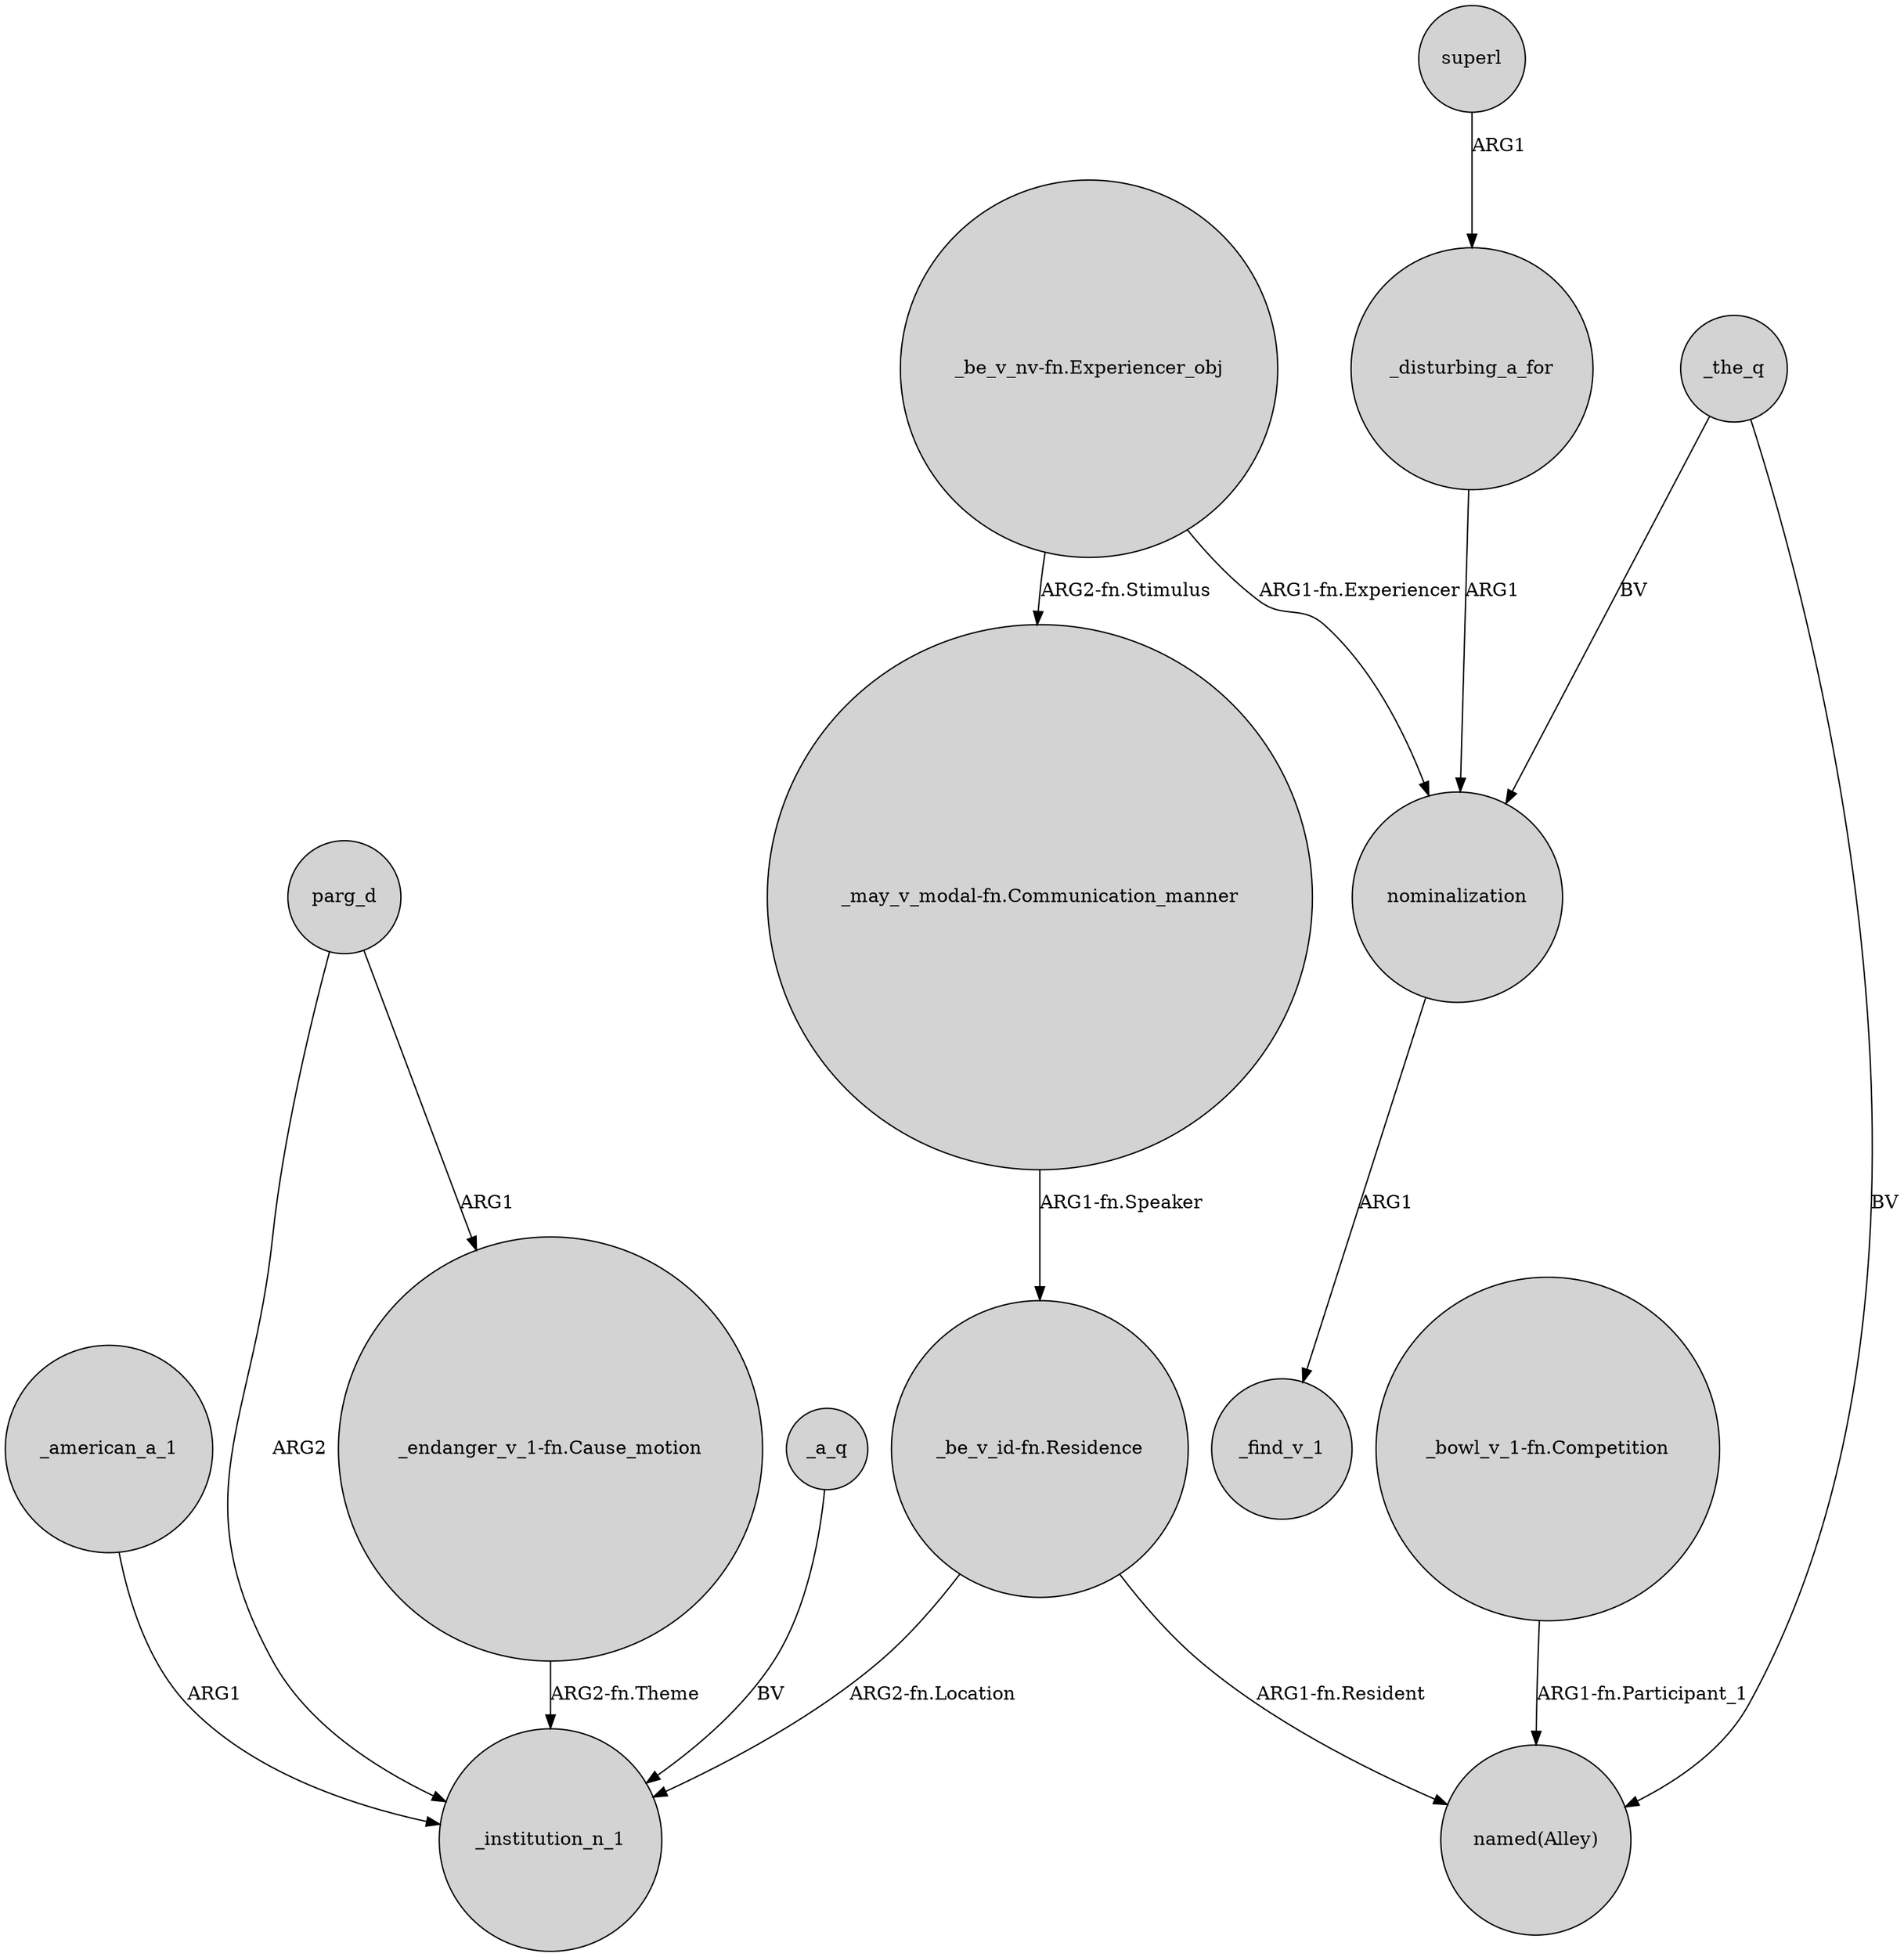 digraph {
	node [shape=circle style=filled]
	"_may_v_modal-fn.Communication_manner" -> "_be_v_id-fn.Residence" [label="ARG1-fn.Speaker"]
	"_endanger_v_1-fn.Cause_motion" -> _institution_n_1 [label="ARG2-fn.Theme"]
	_the_q -> nominalization [label=BV]
	superl -> _disturbing_a_for [label=ARG1]
	"_be_v_id-fn.Residence" -> "named(Alley)" [label="ARG1-fn.Resident"]
	_disturbing_a_for -> nominalization [label=ARG1]
	_a_q -> _institution_n_1 [label=BV]
	"_be_v_nv-fn.Experiencer_obj" -> nominalization [label="ARG1-fn.Experiencer"]
	nominalization -> _find_v_1 [label=ARG1]
	parg_d -> "_endanger_v_1-fn.Cause_motion" [label=ARG1]
	"_be_v_nv-fn.Experiencer_obj" -> "_may_v_modal-fn.Communication_manner" [label="ARG2-fn.Stimulus"]
	_american_a_1 -> _institution_n_1 [label=ARG1]
	"_be_v_id-fn.Residence" -> _institution_n_1 [label="ARG2-fn.Location"]
	_the_q -> "named(Alley)" [label=BV]
	parg_d -> _institution_n_1 [label=ARG2]
	"_bowl_v_1-fn.Competition" -> "named(Alley)" [label="ARG1-fn.Participant_1"]
}
